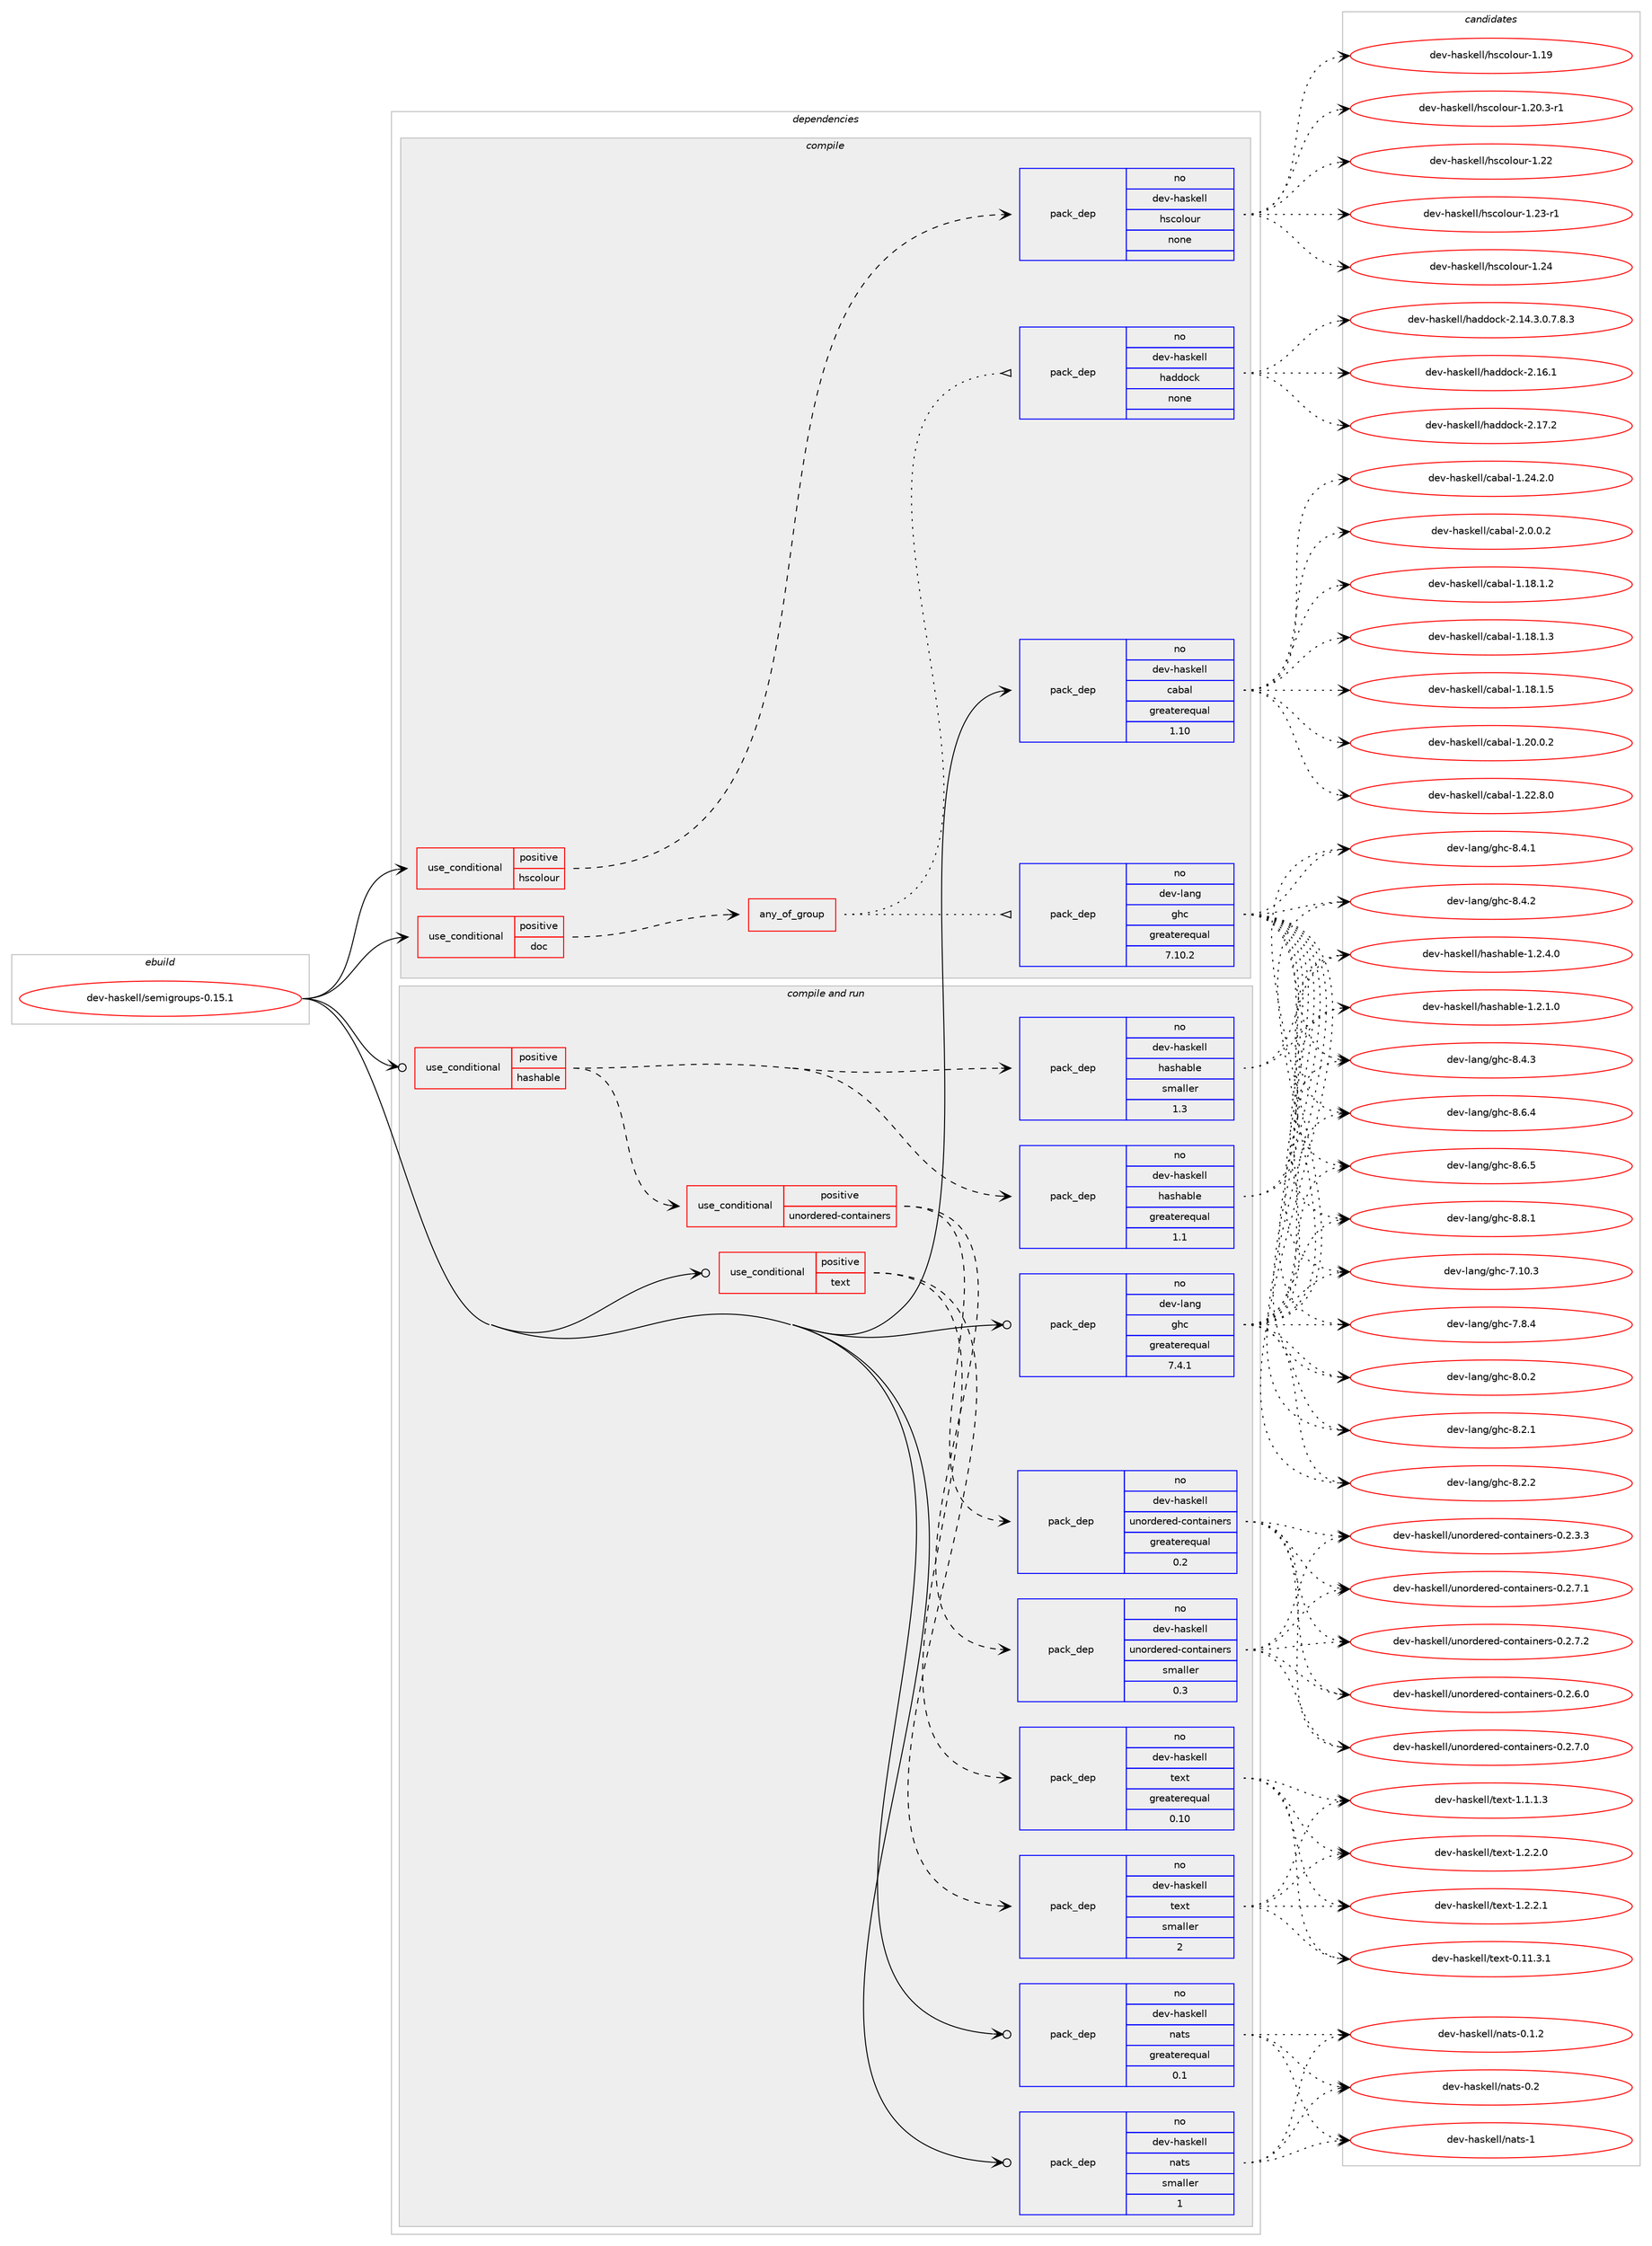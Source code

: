 digraph prolog {

# *************
# Graph options
# *************

newrank=true;
concentrate=true;
compound=true;
graph [rankdir=LR,fontname=Helvetica,fontsize=10,ranksep=1.5];#, ranksep=2.5, nodesep=0.2];
edge  [arrowhead=vee];
node  [fontname=Helvetica,fontsize=10];

# **********
# The ebuild
# **********

subgraph cluster_leftcol {
color=gray;
rank=same;
label=<<i>ebuild</i>>;
id [label="dev-haskell/semigroups-0.15.1", color=red, width=4, href="../dev-haskell/semigroups-0.15.1.svg"];
}

# ****************
# The dependencies
# ****************

subgraph cluster_midcol {
color=gray;
label=<<i>dependencies</i>>;
subgraph cluster_compile {
fillcolor="#eeeeee";
style=filled;
label=<<i>compile</i>>;
subgraph cond127459 {
dependency543263 [label=<<TABLE BORDER="0" CELLBORDER="1" CELLSPACING="0" CELLPADDING="4"><TR><TD ROWSPAN="3" CELLPADDING="10">use_conditional</TD></TR><TR><TD>positive</TD></TR><TR><TD>doc</TD></TR></TABLE>>, shape=none, color=red];
subgraph any10442 {
dependency543264 [label=<<TABLE BORDER="0" CELLBORDER="1" CELLSPACING="0" CELLPADDING="4"><TR><TD CELLPADDING="10">any_of_group</TD></TR></TABLE>>, shape=none, color=red];subgraph pack405005 {
dependency543265 [label=<<TABLE BORDER="0" CELLBORDER="1" CELLSPACING="0" CELLPADDING="4" WIDTH="220"><TR><TD ROWSPAN="6" CELLPADDING="30">pack_dep</TD></TR><TR><TD WIDTH="110">no</TD></TR><TR><TD>dev-haskell</TD></TR><TR><TD>haddock</TD></TR><TR><TD>none</TD></TR><TR><TD></TD></TR></TABLE>>, shape=none, color=blue];
}
dependency543264:e -> dependency543265:w [weight=20,style="dotted",arrowhead="oinv"];
subgraph pack405006 {
dependency543266 [label=<<TABLE BORDER="0" CELLBORDER="1" CELLSPACING="0" CELLPADDING="4" WIDTH="220"><TR><TD ROWSPAN="6" CELLPADDING="30">pack_dep</TD></TR><TR><TD WIDTH="110">no</TD></TR><TR><TD>dev-lang</TD></TR><TR><TD>ghc</TD></TR><TR><TD>greaterequal</TD></TR><TR><TD>7.10.2</TD></TR></TABLE>>, shape=none, color=blue];
}
dependency543264:e -> dependency543266:w [weight=20,style="dotted",arrowhead="oinv"];
}
dependency543263:e -> dependency543264:w [weight=20,style="dashed",arrowhead="vee"];
}
id:e -> dependency543263:w [weight=20,style="solid",arrowhead="vee"];
subgraph cond127460 {
dependency543267 [label=<<TABLE BORDER="0" CELLBORDER="1" CELLSPACING="0" CELLPADDING="4"><TR><TD ROWSPAN="3" CELLPADDING="10">use_conditional</TD></TR><TR><TD>positive</TD></TR><TR><TD>hscolour</TD></TR></TABLE>>, shape=none, color=red];
subgraph pack405007 {
dependency543268 [label=<<TABLE BORDER="0" CELLBORDER="1" CELLSPACING="0" CELLPADDING="4" WIDTH="220"><TR><TD ROWSPAN="6" CELLPADDING="30">pack_dep</TD></TR><TR><TD WIDTH="110">no</TD></TR><TR><TD>dev-haskell</TD></TR><TR><TD>hscolour</TD></TR><TR><TD>none</TD></TR><TR><TD></TD></TR></TABLE>>, shape=none, color=blue];
}
dependency543267:e -> dependency543268:w [weight=20,style="dashed",arrowhead="vee"];
}
id:e -> dependency543267:w [weight=20,style="solid",arrowhead="vee"];
subgraph pack405008 {
dependency543269 [label=<<TABLE BORDER="0" CELLBORDER="1" CELLSPACING="0" CELLPADDING="4" WIDTH="220"><TR><TD ROWSPAN="6" CELLPADDING="30">pack_dep</TD></TR><TR><TD WIDTH="110">no</TD></TR><TR><TD>dev-haskell</TD></TR><TR><TD>cabal</TD></TR><TR><TD>greaterequal</TD></TR><TR><TD>1.10</TD></TR></TABLE>>, shape=none, color=blue];
}
id:e -> dependency543269:w [weight=20,style="solid",arrowhead="vee"];
}
subgraph cluster_compileandrun {
fillcolor="#eeeeee";
style=filled;
label=<<i>compile and run</i>>;
subgraph cond127461 {
dependency543270 [label=<<TABLE BORDER="0" CELLBORDER="1" CELLSPACING="0" CELLPADDING="4"><TR><TD ROWSPAN="3" CELLPADDING="10">use_conditional</TD></TR><TR><TD>positive</TD></TR><TR><TD>hashable</TD></TR></TABLE>>, shape=none, color=red];
subgraph pack405009 {
dependency543271 [label=<<TABLE BORDER="0" CELLBORDER="1" CELLSPACING="0" CELLPADDING="4" WIDTH="220"><TR><TD ROWSPAN="6" CELLPADDING="30">pack_dep</TD></TR><TR><TD WIDTH="110">no</TD></TR><TR><TD>dev-haskell</TD></TR><TR><TD>hashable</TD></TR><TR><TD>greaterequal</TD></TR><TR><TD>1.1</TD></TR></TABLE>>, shape=none, color=blue];
}
dependency543270:e -> dependency543271:w [weight=20,style="dashed",arrowhead="vee"];
subgraph pack405010 {
dependency543272 [label=<<TABLE BORDER="0" CELLBORDER="1" CELLSPACING="0" CELLPADDING="4" WIDTH="220"><TR><TD ROWSPAN="6" CELLPADDING="30">pack_dep</TD></TR><TR><TD WIDTH="110">no</TD></TR><TR><TD>dev-haskell</TD></TR><TR><TD>hashable</TD></TR><TR><TD>smaller</TD></TR><TR><TD>1.3</TD></TR></TABLE>>, shape=none, color=blue];
}
dependency543270:e -> dependency543272:w [weight=20,style="dashed",arrowhead="vee"];
subgraph cond127462 {
dependency543273 [label=<<TABLE BORDER="0" CELLBORDER="1" CELLSPACING="0" CELLPADDING="4"><TR><TD ROWSPAN="3" CELLPADDING="10">use_conditional</TD></TR><TR><TD>positive</TD></TR><TR><TD>unordered-containers</TD></TR></TABLE>>, shape=none, color=red];
subgraph pack405011 {
dependency543274 [label=<<TABLE BORDER="0" CELLBORDER="1" CELLSPACING="0" CELLPADDING="4" WIDTH="220"><TR><TD ROWSPAN="6" CELLPADDING="30">pack_dep</TD></TR><TR><TD WIDTH="110">no</TD></TR><TR><TD>dev-haskell</TD></TR><TR><TD>unordered-containers</TD></TR><TR><TD>greaterequal</TD></TR><TR><TD>0.2</TD></TR></TABLE>>, shape=none, color=blue];
}
dependency543273:e -> dependency543274:w [weight=20,style="dashed",arrowhead="vee"];
subgraph pack405012 {
dependency543275 [label=<<TABLE BORDER="0" CELLBORDER="1" CELLSPACING="0" CELLPADDING="4" WIDTH="220"><TR><TD ROWSPAN="6" CELLPADDING="30">pack_dep</TD></TR><TR><TD WIDTH="110">no</TD></TR><TR><TD>dev-haskell</TD></TR><TR><TD>unordered-containers</TD></TR><TR><TD>smaller</TD></TR><TR><TD>0.3</TD></TR></TABLE>>, shape=none, color=blue];
}
dependency543273:e -> dependency543275:w [weight=20,style="dashed",arrowhead="vee"];
}
dependency543270:e -> dependency543273:w [weight=20,style="dashed",arrowhead="vee"];
}
id:e -> dependency543270:w [weight=20,style="solid",arrowhead="odotvee"];
subgraph cond127463 {
dependency543276 [label=<<TABLE BORDER="0" CELLBORDER="1" CELLSPACING="0" CELLPADDING="4"><TR><TD ROWSPAN="3" CELLPADDING="10">use_conditional</TD></TR><TR><TD>positive</TD></TR><TR><TD>text</TD></TR></TABLE>>, shape=none, color=red];
subgraph pack405013 {
dependency543277 [label=<<TABLE BORDER="0" CELLBORDER="1" CELLSPACING="0" CELLPADDING="4" WIDTH="220"><TR><TD ROWSPAN="6" CELLPADDING="30">pack_dep</TD></TR><TR><TD WIDTH="110">no</TD></TR><TR><TD>dev-haskell</TD></TR><TR><TD>text</TD></TR><TR><TD>greaterequal</TD></TR><TR><TD>0.10</TD></TR></TABLE>>, shape=none, color=blue];
}
dependency543276:e -> dependency543277:w [weight=20,style="dashed",arrowhead="vee"];
subgraph pack405014 {
dependency543278 [label=<<TABLE BORDER="0" CELLBORDER="1" CELLSPACING="0" CELLPADDING="4" WIDTH="220"><TR><TD ROWSPAN="6" CELLPADDING="30">pack_dep</TD></TR><TR><TD WIDTH="110">no</TD></TR><TR><TD>dev-haskell</TD></TR><TR><TD>text</TD></TR><TR><TD>smaller</TD></TR><TR><TD>2</TD></TR></TABLE>>, shape=none, color=blue];
}
dependency543276:e -> dependency543278:w [weight=20,style="dashed",arrowhead="vee"];
}
id:e -> dependency543276:w [weight=20,style="solid",arrowhead="odotvee"];
subgraph pack405015 {
dependency543279 [label=<<TABLE BORDER="0" CELLBORDER="1" CELLSPACING="0" CELLPADDING="4" WIDTH="220"><TR><TD ROWSPAN="6" CELLPADDING="30">pack_dep</TD></TR><TR><TD WIDTH="110">no</TD></TR><TR><TD>dev-haskell</TD></TR><TR><TD>nats</TD></TR><TR><TD>greaterequal</TD></TR><TR><TD>0.1</TD></TR></TABLE>>, shape=none, color=blue];
}
id:e -> dependency543279:w [weight=20,style="solid",arrowhead="odotvee"];
subgraph pack405016 {
dependency543280 [label=<<TABLE BORDER="0" CELLBORDER="1" CELLSPACING="0" CELLPADDING="4" WIDTH="220"><TR><TD ROWSPAN="6" CELLPADDING="30">pack_dep</TD></TR><TR><TD WIDTH="110">no</TD></TR><TR><TD>dev-haskell</TD></TR><TR><TD>nats</TD></TR><TR><TD>smaller</TD></TR><TR><TD>1</TD></TR></TABLE>>, shape=none, color=blue];
}
id:e -> dependency543280:w [weight=20,style="solid",arrowhead="odotvee"];
subgraph pack405017 {
dependency543281 [label=<<TABLE BORDER="0" CELLBORDER="1" CELLSPACING="0" CELLPADDING="4" WIDTH="220"><TR><TD ROWSPAN="6" CELLPADDING="30">pack_dep</TD></TR><TR><TD WIDTH="110">no</TD></TR><TR><TD>dev-lang</TD></TR><TR><TD>ghc</TD></TR><TR><TD>greaterequal</TD></TR><TR><TD>7.4.1</TD></TR></TABLE>>, shape=none, color=blue];
}
id:e -> dependency543281:w [weight=20,style="solid",arrowhead="odotvee"];
}
subgraph cluster_run {
fillcolor="#eeeeee";
style=filled;
label=<<i>run</i>>;
}
}

# **************
# The candidates
# **************

subgraph cluster_choices {
rank=same;
color=gray;
label=<<i>candidates</i>>;

subgraph choice405005 {
color=black;
nodesep=1;
choice1001011184510497115107101108108471049710010011199107455046495246514648465546564651 [label="dev-haskell/haddock-2.14.3.0.7.8.3", color=red, width=4,href="../dev-haskell/haddock-2.14.3.0.7.8.3.svg"];
choice100101118451049711510710110810847104971001001119910745504649544649 [label="dev-haskell/haddock-2.16.1", color=red, width=4,href="../dev-haskell/haddock-2.16.1.svg"];
choice100101118451049711510710110810847104971001001119910745504649554650 [label="dev-haskell/haddock-2.17.2", color=red, width=4,href="../dev-haskell/haddock-2.17.2.svg"];
dependency543265:e -> choice1001011184510497115107101108108471049710010011199107455046495246514648465546564651:w [style=dotted,weight="100"];
dependency543265:e -> choice100101118451049711510710110810847104971001001119910745504649544649:w [style=dotted,weight="100"];
dependency543265:e -> choice100101118451049711510710110810847104971001001119910745504649554650:w [style=dotted,weight="100"];
}
subgraph choice405006 {
color=black;
nodesep=1;
choice1001011184510897110103471031049945554649484651 [label="dev-lang/ghc-7.10.3", color=red, width=4,href="../dev-lang/ghc-7.10.3.svg"];
choice10010111845108971101034710310499455546564652 [label="dev-lang/ghc-7.8.4", color=red, width=4,href="../dev-lang/ghc-7.8.4.svg"];
choice10010111845108971101034710310499455646484650 [label="dev-lang/ghc-8.0.2", color=red, width=4,href="../dev-lang/ghc-8.0.2.svg"];
choice10010111845108971101034710310499455646504649 [label="dev-lang/ghc-8.2.1", color=red, width=4,href="../dev-lang/ghc-8.2.1.svg"];
choice10010111845108971101034710310499455646504650 [label="dev-lang/ghc-8.2.2", color=red, width=4,href="../dev-lang/ghc-8.2.2.svg"];
choice10010111845108971101034710310499455646524649 [label="dev-lang/ghc-8.4.1", color=red, width=4,href="../dev-lang/ghc-8.4.1.svg"];
choice10010111845108971101034710310499455646524650 [label="dev-lang/ghc-8.4.2", color=red, width=4,href="../dev-lang/ghc-8.4.2.svg"];
choice10010111845108971101034710310499455646524651 [label="dev-lang/ghc-8.4.3", color=red, width=4,href="../dev-lang/ghc-8.4.3.svg"];
choice10010111845108971101034710310499455646544652 [label="dev-lang/ghc-8.6.4", color=red, width=4,href="../dev-lang/ghc-8.6.4.svg"];
choice10010111845108971101034710310499455646544653 [label="dev-lang/ghc-8.6.5", color=red, width=4,href="../dev-lang/ghc-8.6.5.svg"];
choice10010111845108971101034710310499455646564649 [label="dev-lang/ghc-8.8.1", color=red, width=4,href="../dev-lang/ghc-8.8.1.svg"];
dependency543266:e -> choice1001011184510897110103471031049945554649484651:w [style=dotted,weight="100"];
dependency543266:e -> choice10010111845108971101034710310499455546564652:w [style=dotted,weight="100"];
dependency543266:e -> choice10010111845108971101034710310499455646484650:w [style=dotted,weight="100"];
dependency543266:e -> choice10010111845108971101034710310499455646504649:w [style=dotted,weight="100"];
dependency543266:e -> choice10010111845108971101034710310499455646504650:w [style=dotted,weight="100"];
dependency543266:e -> choice10010111845108971101034710310499455646524649:w [style=dotted,weight="100"];
dependency543266:e -> choice10010111845108971101034710310499455646524650:w [style=dotted,weight="100"];
dependency543266:e -> choice10010111845108971101034710310499455646524651:w [style=dotted,weight="100"];
dependency543266:e -> choice10010111845108971101034710310499455646544652:w [style=dotted,weight="100"];
dependency543266:e -> choice10010111845108971101034710310499455646544653:w [style=dotted,weight="100"];
dependency543266:e -> choice10010111845108971101034710310499455646564649:w [style=dotted,weight="100"];
}
subgraph choice405007 {
color=black;
nodesep=1;
choice100101118451049711510710110810847104115991111081111171144549464957 [label="dev-haskell/hscolour-1.19", color=red, width=4,href="../dev-haskell/hscolour-1.19.svg"];
choice10010111845104971151071011081084710411599111108111117114454946504846514511449 [label="dev-haskell/hscolour-1.20.3-r1", color=red, width=4,href="../dev-haskell/hscolour-1.20.3-r1.svg"];
choice100101118451049711510710110810847104115991111081111171144549465050 [label="dev-haskell/hscolour-1.22", color=red, width=4,href="../dev-haskell/hscolour-1.22.svg"];
choice1001011184510497115107101108108471041159911110811111711445494650514511449 [label="dev-haskell/hscolour-1.23-r1", color=red, width=4,href="../dev-haskell/hscolour-1.23-r1.svg"];
choice100101118451049711510710110810847104115991111081111171144549465052 [label="dev-haskell/hscolour-1.24", color=red, width=4,href="../dev-haskell/hscolour-1.24.svg"];
dependency543268:e -> choice100101118451049711510710110810847104115991111081111171144549464957:w [style=dotted,weight="100"];
dependency543268:e -> choice10010111845104971151071011081084710411599111108111117114454946504846514511449:w [style=dotted,weight="100"];
dependency543268:e -> choice100101118451049711510710110810847104115991111081111171144549465050:w [style=dotted,weight="100"];
dependency543268:e -> choice1001011184510497115107101108108471041159911110811111711445494650514511449:w [style=dotted,weight="100"];
dependency543268:e -> choice100101118451049711510710110810847104115991111081111171144549465052:w [style=dotted,weight="100"];
}
subgraph choice405008 {
color=black;
nodesep=1;
choice10010111845104971151071011081084799979897108454946495646494650 [label="dev-haskell/cabal-1.18.1.2", color=red, width=4,href="../dev-haskell/cabal-1.18.1.2.svg"];
choice10010111845104971151071011081084799979897108454946495646494651 [label="dev-haskell/cabal-1.18.1.3", color=red, width=4,href="../dev-haskell/cabal-1.18.1.3.svg"];
choice10010111845104971151071011081084799979897108454946495646494653 [label="dev-haskell/cabal-1.18.1.5", color=red, width=4,href="../dev-haskell/cabal-1.18.1.5.svg"];
choice10010111845104971151071011081084799979897108454946504846484650 [label="dev-haskell/cabal-1.20.0.2", color=red, width=4,href="../dev-haskell/cabal-1.20.0.2.svg"];
choice10010111845104971151071011081084799979897108454946505046564648 [label="dev-haskell/cabal-1.22.8.0", color=red, width=4,href="../dev-haskell/cabal-1.22.8.0.svg"];
choice10010111845104971151071011081084799979897108454946505246504648 [label="dev-haskell/cabal-1.24.2.0", color=red, width=4,href="../dev-haskell/cabal-1.24.2.0.svg"];
choice100101118451049711510710110810847999798971084550464846484650 [label="dev-haskell/cabal-2.0.0.2", color=red, width=4,href="../dev-haskell/cabal-2.0.0.2.svg"];
dependency543269:e -> choice10010111845104971151071011081084799979897108454946495646494650:w [style=dotted,weight="100"];
dependency543269:e -> choice10010111845104971151071011081084799979897108454946495646494651:w [style=dotted,weight="100"];
dependency543269:e -> choice10010111845104971151071011081084799979897108454946495646494653:w [style=dotted,weight="100"];
dependency543269:e -> choice10010111845104971151071011081084799979897108454946504846484650:w [style=dotted,weight="100"];
dependency543269:e -> choice10010111845104971151071011081084799979897108454946505046564648:w [style=dotted,weight="100"];
dependency543269:e -> choice10010111845104971151071011081084799979897108454946505246504648:w [style=dotted,weight="100"];
dependency543269:e -> choice100101118451049711510710110810847999798971084550464846484650:w [style=dotted,weight="100"];
}
subgraph choice405009 {
color=black;
nodesep=1;
choice1001011184510497115107101108108471049711510497981081014549465046494648 [label="dev-haskell/hashable-1.2.1.0", color=red, width=4,href="../dev-haskell/hashable-1.2.1.0.svg"];
choice1001011184510497115107101108108471049711510497981081014549465046524648 [label="dev-haskell/hashable-1.2.4.0", color=red, width=4,href="../dev-haskell/hashable-1.2.4.0.svg"];
dependency543271:e -> choice1001011184510497115107101108108471049711510497981081014549465046494648:w [style=dotted,weight="100"];
dependency543271:e -> choice1001011184510497115107101108108471049711510497981081014549465046524648:w [style=dotted,weight="100"];
}
subgraph choice405010 {
color=black;
nodesep=1;
choice1001011184510497115107101108108471049711510497981081014549465046494648 [label="dev-haskell/hashable-1.2.1.0", color=red, width=4,href="../dev-haskell/hashable-1.2.1.0.svg"];
choice1001011184510497115107101108108471049711510497981081014549465046524648 [label="dev-haskell/hashable-1.2.4.0", color=red, width=4,href="../dev-haskell/hashable-1.2.4.0.svg"];
dependency543272:e -> choice1001011184510497115107101108108471049711510497981081014549465046494648:w [style=dotted,weight="100"];
dependency543272:e -> choice1001011184510497115107101108108471049711510497981081014549465046524648:w [style=dotted,weight="100"];
}
subgraph choice405011 {
color=black;
nodesep=1;
choice1001011184510497115107101108108471171101111141001011141011004599111110116971051101011141154548465046514651 [label="dev-haskell/unordered-containers-0.2.3.3", color=red, width=4,href="../dev-haskell/unordered-containers-0.2.3.3.svg"];
choice1001011184510497115107101108108471171101111141001011141011004599111110116971051101011141154548465046544648 [label="dev-haskell/unordered-containers-0.2.6.0", color=red, width=4,href="../dev-haskell/unordered-containers-0.2.6.0.svg"];
choice1001011184510497115107101108108471171101111141001011141011004599111110116971051101011141154548465046554648 [label="dev-haskell/unordered-containers-0.2.7.0", color=red, width=4,href="../dev-haskell/unordered-containers-0.2.7.0.svg"];
choice1001011184510497115107101108108471171101111141001011141011004599111110116971051101011141154548465046554649 [label="dev-haskell/unordered-containers-0.2.7.1", color=red, width=4,href="../dev-haskell/unordered-containers-0.2.7.1.svg"];
choice1001011184510497115107101108108471171101111141001011141011004599111110116971051101011141154548465046554650 [label="dev-haskell/unordered-containers-0.2.7.2", color=red, width=4,href="../dev-haskell/unordered-containers-0.2.7.2.svg"];
dependency543274:e -> choice1001011184510497115107101108108471171101111141001011141011004599111110116971051101011141154548465046514651:w [style=dotted,weight="100"];
dependency543274:e -> choice1001011184510497115107101108108471171101111141001011141011004599111110116971051101011141154548465046544648:w [style=dotted,weight="100"];
dependency543274:e -> choice1001011184510497115107101108108471171101111141001011141011004599111110116971051101011141154548465046554648:w [style=dotted,weight="100"];
dependency543274:e -> choice1001011184510497115107101108108471171101111141001011141011004599111110116971051101011141154548465046554649:w [style=dotted,weight="100"];
dependency543274:e -> choice1001011184510497115107101108108471171101111141001011141011004599111110116971051101011141154548465046554650:w [style=dotted,weight="100"];
}
subgraph choice405012 {
color=black;
nodesep=1;
choice1001011184510497115107101108108471171101111141001011141011004599111110116971051101011141154548465046514651 [label="dev-haskell/unordered-containers-0.2.3.3", color=red, width=4,href="../dev-haskell/unordered-containers-0.2.3.3.svg"];
choice1001011184510497115107101108108471171101111141001011141011004599111110116971051101011141154548465046544648 [label="dev-haskell/unordered-containers-0.2.6.0", color=red, width=4,href="../dev-haskell/unordered-containers-0.2.6.0.svg"];
choice1001011184510497115107101108108471171101111141001011141011004599111110116971051101011141154548465046554648 [label="dev-haskell/unordered-containers-0.2.7.0", color=red, width=4,href="../dev-haskell/unordered-containers-0.2.7.0.svg"];
choice1001011184510497115107101108108471171101111141001011141011004599111110116971051101011141154548465046554649 [label="dev-haskell/unordered-containers-0.2.7.1", color=red, width=4,href="../dev-haskell/unordered-containers-0.2.7.1.svg"];
choice1001011184510497115107101108108471171101111141001011141011004599111110116971051101011141154548465046554650 [label="dev-haskell/unordered-containers-0.2.7.2", color=red, width=4,href="../dev-haskell/unordered-containers-0.2.7.2.svg"];
dependency543275:e -> choice1001011184510497115107101108108471171101111141001011141011004599111110116971051101011141154548465046514651:w [style=dotted,weight="100"];
dependency543275:e -> choice1001011184510497115107101108108471171101111141001011141011004599111110116971051101011141154548465046544648:w [style=dotted,weight="100"];
dependency543275:e -> choice1001011184510497115107101108108471171101111141001011141011004599111110116971051101011141154548465046554648:w [style=dotted,weight="100"];
dependency543275:e -> choice1001011184510497115107101108108471171101111141001011141011004599111110116971051101011141154548465046554649:w [style=dotted,weight="100"];
dependency543275:e -> choice1001011184510497115107101108108471171101111141001011141011004599111110116971051101011141154548465046554650:w [style=dotted,weight="100"];
}
subgraph choice405013 {
color=black;
nodesep=1;
choice100101118451049711510710110810847116101120116454846494946514649 [label="dev-haskell/text-0.11.3.1", color=red, width=4,href="../dev-haskell/text-0.11.3.1.svg"];
choice1001011184510497115107101108108471161011201164549464946494651 [label="dev-haskell/text-1.1.1.3", color=red, width=4,href="../dev-haskell/text-1.1.1.3.svg"];
choice1001011184510497115107101108108471161011201164549465046504648 [label="dev-haskell/text-1.2.2.0", color=red, width=4,href="../dev-haskell/text-1.2.2.0.svg"];
choice1001011184510497115107101108108471161011201164549465046504649 [label="dev-haskell/text-1.2.2.1", color=red, width=4,href="../dev-haskell/text-1.2.2.1.svg"];
dependency543277:e -> choice100101118451049711510710110810847116101120116454846494946514649:w [style=dotted,weight="100"];
dependency543277:e -> choice1001011184510497115107101108108471161011201164549464946494651:w [style=dotted,weight="100"];
dependency543277:e -> choice1001011184510497115107101108108471161011201164549465046504648:w [style=dotted,weight="100"];
dependency543277:e -> choice1001011184510497115107101108108471161011201164549465046504649:w [style=dotted,weight="100"];
}
subgraph choice405014 {
color=black;
nodesep=1;
choice100101118451049711510710110810847116101120116454846494946514649 [label="dev-haskell/text-0.11.3.1", color=red, width=4,href="../dev-haskell/text-0.11.3.1.svg"];
choice1001011184510497115107101108108471161011201164549464946494651 [label="dev-haskell/text-1.1.1.3", color=red, width=4,href="../dev-haskell/text-1.1.1.3.svg"];
choice1001011184510497115107101108108471161011201164549465046504648 [label="dev-haskell/text-1.2.2.0", color=red, width=4,href="../dev-haskell/text-1.2.2.0.svg"];
choice1001011184510497115107101108108471161011201164549465046504649 [label="dev-haskell/text-1.2.2.1", color=red, width=4,href="../dev-haskell/text-1.2.2.1.svg"];
dependency543278:e -> choice100101118451049711510710110810847116101120116454846494946514649:w [style=dotted,weight="100"];
dependency543278:e -> choice1001011184510497115107101108108471161011201164549464946494651:w [style=dotted,weight="100"];
dependency543278:e -> choice1001011184510497115107101108108471161011201164549465046504648:w [style=dotted,weight="100"];
dependency543278:e -> choice1001011184510497115107101108108471161011201164549465046504649:w [style=dotted,weight="100"];
}
subgraph choice405015 {
color=black;
nodesep=1;
choice10010111845104971151071011081084711097116115454846494650 [label="dev-haskell/nats-0.1.2", color=red, width=4,href="../dev-haskell/nats-0.1.2.svg"];
choice1001011184510497115107101108108471109711611545484650 [label="dev-haskell/nats-0.2", color=red, width=4,href="../dev-haskell/nats-0.2.svg"];
choice100101118451049711510710110810847110971161154549 [label="dev-haskell/nats-1", color=red, width=4,href="../dev-haskell/nats-1.svg"];
dependency543279:e -> choice10010111845104971151071011081084711097116115454846494650:w [style=dotted,weight="100"];
dependency543279:e -> choice1001011184510497115107101108108471109711611545484650:w [style=dotted,weight="100"];
dependency543279:e -> choice100101118451049711510710110810847110971161154549:w [style=dotted,weight="100"];
}
subgraph choice405016 {
color=black;
nodesep=1;
choice10010111845104971151071011081084711097116115454846494650 [label="dev-haskell/nats-0.1.2", color=red, width=4,href="../dev-haskell/nats-0.1.2.svg"];
choice1001011184510497115107101108108471109711611545484650 [label="dev-haskell/nats-0.2", color=red, width=4,href="../dev-haskell/nats-0.2.svg"];
choice100101118451049711510710110810847110971161154549 [label="dev-haskell/nats-1", color=red, width=4,href="../dev-haskell/nats-1.svg"];
dependency543280:e -> choice10010111845104971151071011081084711097116115454846494650:w [style=dotted,weight="100"];
dependency543280:e -> choice1001011184510497115107101108108471109711611545484650:w [style=dotted,weight="100"];
dependency543280:e -> choice100101118451049711510710110810847110971161154549:w [style=dotted,weight="100"];
}
subgraph choice405017 {
color=black;
nodesep=1;
choice1001011184510897110103471031049945554649484651 [label="dev-lang/ghc-7.10.3", color=red, width=4,href="../dev-lang/ghc-7.10.3.svg"];
choice10010111845108971101034710310499455546564652 [label="dev-lang/ghc-7.8.4", color=red, width=4,href="../dev-lang/ghc-7.8.4.svg"];
choice10010111845108971101034710310499455646484650 [label="dev-lang/ghc-8.0.2", color=red, width=4,href="../dev-lang/ghc-8.0.2.svg"];
choice10010111845108971101034710310499455646504649 [label="dev-lang/ghc-8.2.1", color=red, width=4,href="../dev-lang/ghc-8.2.1.svg"];
choice10010111845108971101034710310499455646504650 [label="dev-lang/ghc-8.2.2", color=red, width=4,href="../dev-lang/ghc-8.2.2.svg"];
choice10010111845108971101034710310499455646524649 [label="dev-lang/ghc-8.4.1", color=red, width=4,href="../dev-lang/ghc-8.4.1.svg"];
choice10010111845108971101034710310499455646524650 [label="dev-lang/ghc-8.4.2", color=red, width=4,href="../dev-lang/ghc-8.4.2.svg"];
choice10010111845108971101034710310499455646524651 [label="dev-lang/ghc-8.4.3", color=red, width=4,href="../dev-lang/ghc-8.4.3.svg"];
choice10010111845108971101034710310499455646544652 [label="dev-lang/ghc-8.6.4", color=red, width=4,href="../dev-lang/ghc-8.6.4.svg"];
choice10010111845108971101034710310499455646544653 [label="dev-lang/ghc-8.6.5", color=red, width=4,href="../dev-lang/ghc-8.6.5.svg"];
choice10010111845108971101034710310499455646564649 [label="dev-lang/ghc-8.8.1", color=red, width=4,href="../dev-lang/ghc-8.8.1.svg"];
dependency543281:e -> choice1001011184510897110103471031049945554649484651:w [style=dotted,weight="100"];
dependency543281:e -> choice10010111845108971101034710310499455546564652:w [style=dotted,weight="100"];
dependency543281:e -> choice10010111845108971101034710310499455646484650:w [style=dotted,weight="100"];
dependency543281:e -> choice10010111845108971101034710310499455646504649:w [style=dotted,weight="100"];
dependency543281:e -> choice10010111845108971101034710310499455646504650:w [style=dotted,weight="100"];
dependency543281:e -> choice10010111845108971101034710310499455646524649:w [style=dotted,weight="100"];
dependency543281:e -> choice10010111845108971101034710310499455646524650:w [style=dotted,weight="100"];
dependency543281:e -> choice10010111845108971101034710310499455646524651:w [style=dotted,weight="100"];
dependency543281:e -> choice10010111845108971101034710310499455646544652:w [style=dotted,weight="100"];
dependency543281:e -> choice10010111845108971101034710310499455646544653:w [style=dotted,weight="100"];
dependency543281:e -> choice10010111845108971101034710310499455646564649:w [style=dotted,weight="100"];
}
}

}

